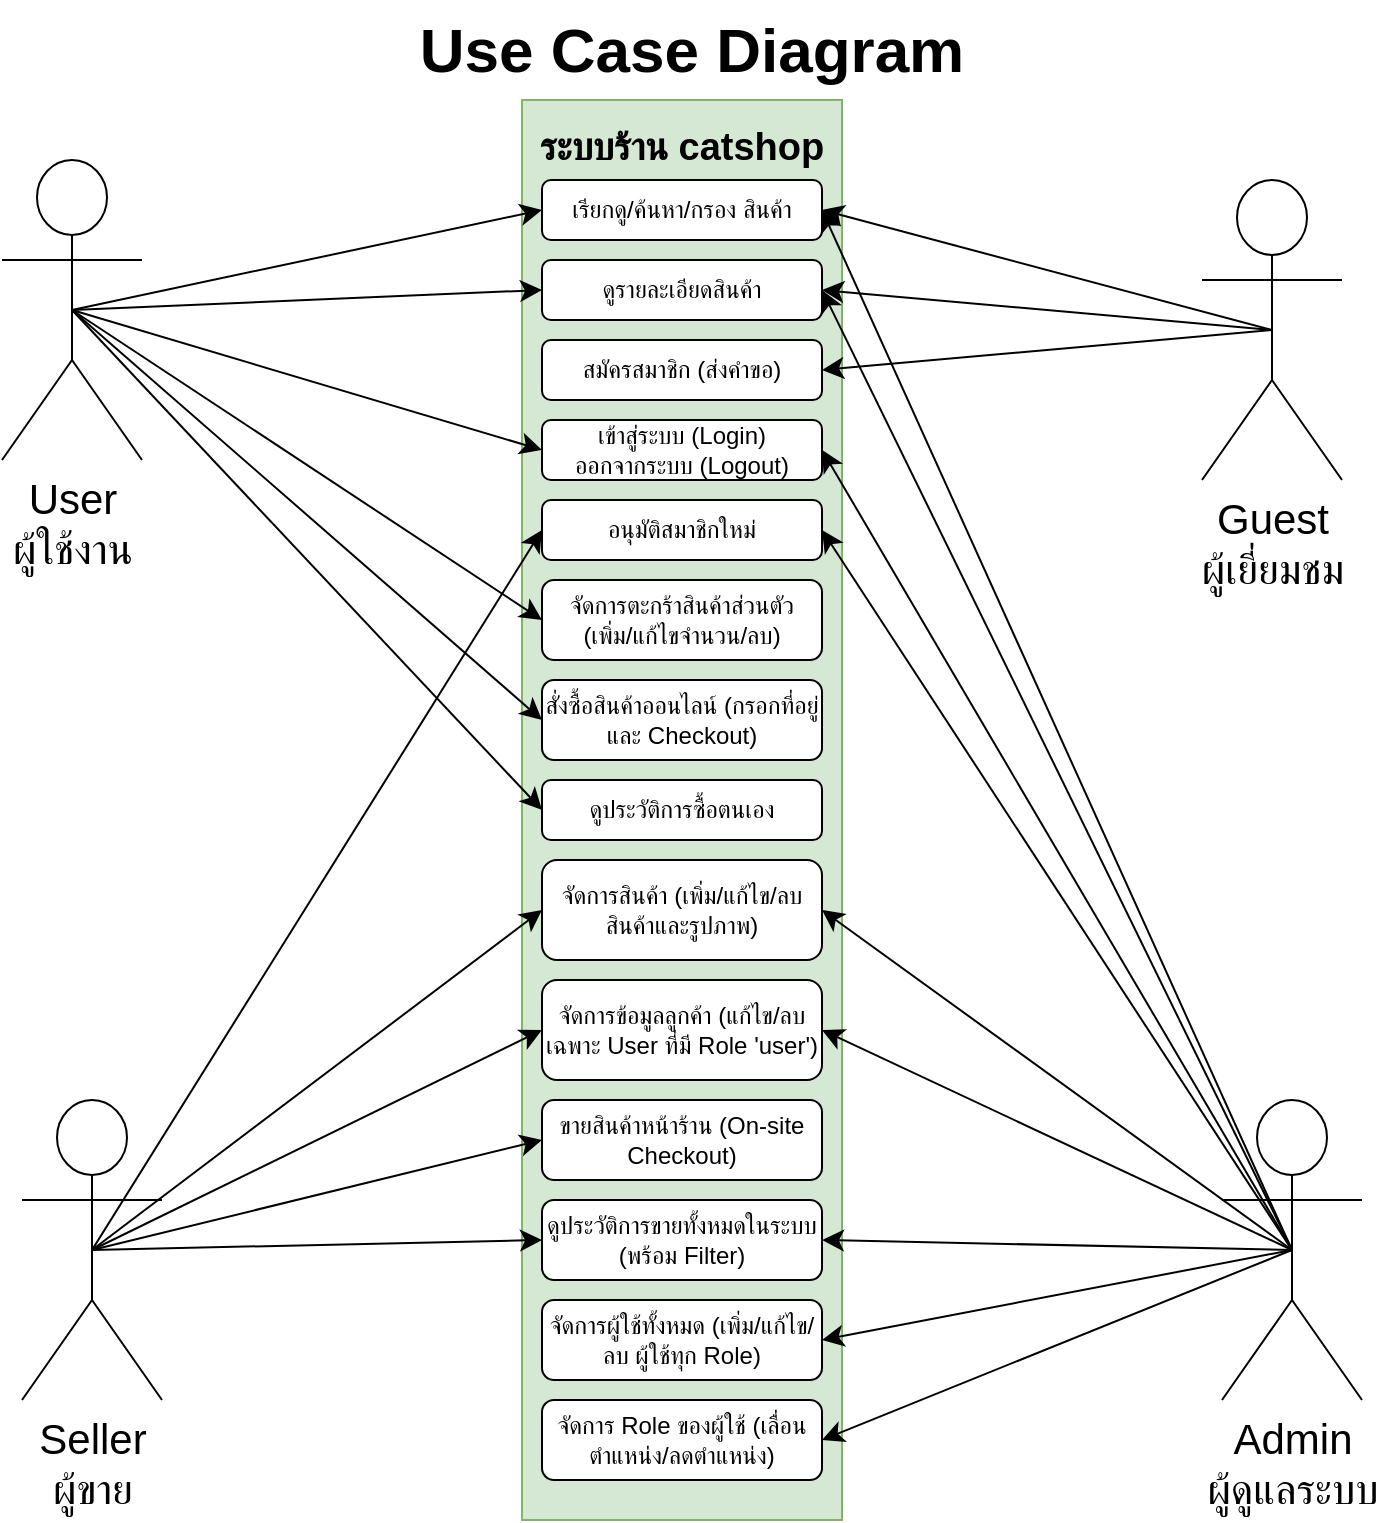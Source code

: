 <mxfile version="27.1.5">
  <diagram name="หน้า-1" id="2AGpKb87IijLBkCku7Oh">
    <mxGraphModel dx="1678" dy="1031" grid="0" gridSize="10" guides="1" tooltips="1" connect="1" arrows="1" fold="1" page="1" pageScale="1" pageWidth="827" pageHeight="1169" math="0" shadow="0">
      <root>
        <mxCell id="0" />
        <mxCell id="1" parent="0" />
        <mxCell id="xkX0i6Hbw-vF_SYj7XSF-1" value="&lt;font style=&quot;font-size: 19px;&quot;&gt;&lt;b&gt;ระบบร้าน catshop&lt;/b&gt;&lt;/font&gt;&lt;div&gt;&lt;br&gt;&lt;/div&gt;&lt;div&gt;&lt;br&gt;&lt;/div&gt;&lt;div&gt;&lt;br&gt;&lt;/div&gt;&lt;div&gt;&lt;br&gt;&lt;/div&gt;&lt;div&gt;&lt;br&gt;&lt;/div&gt;&lt;div&gt;&lt;br&gt;&lt;/div&gt;&lt;div&gt;&lt;br&gt;&lt;/div&gt;&lt;div&gt;&lt;br&gt;&lt;/div&gt;&lt;div&gt;&lt;br&gt;&lt;/div&gt;&lt;div&gt;&lt;br&gt;&lt;/div&gt;&lt;div&gt;&lt;br&gt;&lt;/div&gt;&lt;div&gt;&lt;br&gt;&lt;/div&gt;&lt;div&gt;&lt;br&gt;&lt;/div&gt;&lt;div&gt;&lt;br&gt;&lt;/div&gt;&lt;div&gt;&lt;br&gt;&lt;/div&gt;&lt;div&gt;&lt;br&gt;&lt;/div&gt;&lt;div&gt;&lt;br&gt;&lt;/div&gt;&lt;div&gt;&lt;br&gt;&lt;/div&gt;&lt;div&gt;&lt;br&gt;&lt;/div&gt;&lt;div&gt;&lt;br&gt;&lt;/div&gt;&lt;div&gt;&lt;br&gt;&lt;/div&gt;&lt;div&gt;&lt;br&gt;&lt;/div&gt;&lt;div&gt;&lt;br&gt;&lt;/div&gt;&lt;div&gt;&lt;br&gt;&lt;/div&gt;&lt;div&gt;&lt;br&gt;&lt;/div&gt;&lt;div&gt;&lt;br&gt;&lt;/div&gt;&lt;div&gt;&lt;br&gt;&lt;/div&gt;&lt;div&gt;&lt;br&gt;&lt;/div&gt;&lt;div&gt;&lt;br&gt;&lt;/div&gt;&lt;div&gt;&lt;br&gt;&lt;/div&gt;&lt;div&gt;&lt;br&gt;&lt;/div&gt;&lt;div&gt;&lt;br&gt;&lt;/div&gt;&lt;div&gt;&lt;br&gt;&lt;/div&gt;&lt;div&gt;&lt;br&gt;&lt;/div&gt;&lt;div&gt;&lt;br&gt;&lt;/div&gt;&lt;div&gt;&lt;br&gt;&lt;/div&gt;&lt;div&gt;&lt;br&gt;&lt;/div&gt;&lt;div&gt;&lt;br&gt;&lt;/div&gt;&lt;div&gt;&lt;br&gt;&lt;/div&gt;&lt;div&gt;&lt;br&gt;&lt;/div&gt;&lt;div&gt;&lt;br&gt;&lt;/div&gt;&lt;div&gt;&lt;br&gt;&lt;/div&gt;&lt;div&gt;&lt;br&gt;&lt;/div&gt;&lt;div&gt;&lt;br&gt;&lt;/div&gt;&lt;div&gt;&lt;br&gt;&lt;/div&gt;&lt;div&gt;&lt;br&gt;&lt;/div&gt;" style="rounded=0;whiteSpace=wrap;html=1;fillColor=#d5e8d4;strokeColor=#82b366;" vertex="1" parent="1">
          <mxGeometry x="300" y="140" width="160" height="710" as="geometry" />
        </mxCell>
        <mxCell id="xkX0i6Hbw-vF_SYj7XSF-2" value="จัดการตะกร้าสินค้าส่วนตัว (เพิ่ม/แก้ไขจำนวน/ลบ)" style="rounded=1;whiteSpace=wrap;html=1;" vertex="1" parent="1">
          <mxGeometry x="310" y="380" width="140" height="40" as="geometry" />
        </mxCell>
        <mxCell id="xkX0i6Hbw-vF_SYj7XSF-3" value="สั่งซื้อสินค้าออนไลน์ (กรอกที่อยู่และ Checkout)" style="rounded=1;whiteSpace=wrap;html=1;" vertex="1" parent="1">
          <mxGeometry x="310" y="430" width="140" height="40" as="geometry" />
        </mxCell>
        <mxCell id="xkX0i6Hbw-vF_SYj7XSF-4" value="ดูประวัติการซื้อตนเอง" style="rounded=1;whiteSpace=wrap;html=1;" vertex="1" parent="1">
          <mxGeometry x="310" y="480" width="140" height="30" as="geometry" />
        </mxCell>
        <mxCell id="xkX0i6Hbw-vF_SYj7XSF-5" value="จัดการสินค้า (เพิ่ม/แก้ไข/ลบ สินค้าและรูปภาพ)" style="rounded=1;whiteSpace=wrap;html=1;" vertex="1" parent="1">
          <mxGeometry x="310" y="520" width="140" height="50" as="geometry" />
        </mxCell>
        <mxCell id="xkX0i6Hbw-vF_SYj7XSF-6" value="จัดการข้อมูลลูกค้า (แก้ไข/ลบเฉพาะ User ที่มี Role &#39;user&#39;)" style="rounded=1;whiteSpace=wrap;html=1;" vertex="1" parent="1">
          <mxGeometry x="310" y="580" width="140" height="50" as="geometry" />
        </mxCell>
        <mxCell id="xkX0i6Hbw-vF_SYj7XSF-7" value="ขายสินค้าหน้าร้าน (On-site Checkout)" style="rounded=1;whiteSpace=wrap;html=1;" vertex="1" parent="1">
          <mxGeometry x="310" y="640" width="140" height="40" as="geometry" />
        </mxCell>
        <mxCell id="xkX0i6Hbw-vF_SYj7XSF-8" value="ดูประวัติการขายทั้งหมดในระบบ (พร้อม Filter)" style="rounded=1;whiteSpace=wrap;html=1;" vertex="1" parent="1">
          <mxGeometry x="310" y="690" width="140" height="40" as="geometry" />
        </mxCell>
        <mxCell id="xkX0i6Hbw-vF_SYj7XSF-9" value="จัดการผู้ใช้ทั้งหมด (เพิ่ม/แก้ไข/ลบ ผู้ใช้ทุก Role)" style="rounded=1;whiteSpace=wrap;html=1;" vertex="1" parent="1">
          <mxGeometry x="310" y="740" width="140" height="40" as="geometry" />
        </mxCell>
        <mxCell id="xkX0i6Hbw-vF_SYj7XSF-10" value="จัดการ Role ของผู้ใช้ (เลื่อนตำแหน่ง/ลดตำแหน่ง)" style="rounded=1;whiteSpace=wrap;html=1;" vertex="1" parent="1">
          <mxGeometry x="310" y="790" width="140" height="40" as="geometry" />
        </mxCell>
        <mxCell id="xkX0i6Hbw-vF_SYj7XSF-11" value="&lt;div&gt;เรียกดู/ค้นหา/กรอง สินค้า&lt;/div&gt;" style="rounded=1;whiteSpace=wrap;html=1;" vertex="1" parent="1">
          <mxGeometry x="310" y="180" width="140" height="30" as="geometry" />
        </mxCell>
        <mxCell id="xkX0i6Hbw-vF_SYj7XSF-12" value="&lt;div&gt;ดูรายละเอียดสินค้า&lt;/div&gt;" style="rounded=1;whiteSpace=wrap;html=1;" vertex="1" parent="1">
          <mxGeometry x="310" y="220" width="140" height="30" as="geometry" />
        </mxCell>
        <mxCell id="xkX0i6Hbw-vF_SYj7XSF-13" value="สมัครสมาชิก (ส่งคำขอ)" style="rounded=1;whiteSpace=wrap;html=1;" vertex="1" parent="1">
          <mxGeometry x="310" y="260" width="140" height="30" as="geometry" />
        </mxCell>
        <mxCell id="xkX0i6Hbw-vF_SYj7XSF-14" value="&lt;div&gt;เข้าสู่ระบบ (Login)&lt;/div&gt;&lt;div&gt;ออกจากระบบ (Logout)&lt;/div&gt;" style="rounded=1;whiteSpace=wrap;html=1;" vertex="1" parent="1">
          <mxGeometry x="310" y="300" width="140" height="30" as="geometry" />
        </mxCell>
        <mxCell id="xkX0i6Hbw-vF_SYj7XSF-15" value="อนุมัติสมาชิกใหม่" style="rounded=1;whiteSpace=wrap;html=1;" vertex="1" parent="1">
          <mxGeometry x="310" y="340" width="140" height="30" as="geometry" />
        </mxCell>
        <mxCell id="xkX0i6Hbw-vF_SYj7XSF-16" value="&lt;font style=&quot;font-size: 31px;&quot;&gt;&lt;b style=&quot;&quot;&gt;Use Case Diagram&lt;/b&gt;&lt;/font&gt;" style="text;html=1;align=center;verticalAlign=middle;whiteSpace=wrap;rounded=0;" vertex="1" parent="1">
          <mxGeometry x="230" y="90" width="310" height="50" as="geometry" />
        </mxCell>
        <mxCell id="xkX0i6Hbw-vF_SYj7XSF-37" style="edgeStyle=none;curved=1;rounded=0;orthogonalLoop=1;jettySize=auto;html=1;exitX=0.5;exitY=0.5;exitDx=0;exitDy=0;exitPerimeter=0;entryX=0;entryY=0.5;entryDx=0;entryDy=0;fontSize=12;startSize=8;endSize=8;" edge="1" parent="1" source="xkX0i6Hbw-vF_SYj7XSF-17" target="xkX0i6Hbw-vF_SYj7XSF-11">
          <mxGeometry relative="1" as="geometry" />
        </mxCell>
        <mxCell id="xkX0i6Hbw-vF_SYj7XSF-38" style="edgeStyle=none;curved=1;rounded=0;orthogonalLoop=1;jettySize=auto;html=1;exitX=0.5;exitY=0.5;exitDx=0;exitDy=0;exitPerimeter=0;entryX=0;entryY=0.5;entryDx=0;entryDy=0;fontSize=12;startSize=8;endSize=8;" edge="1" parent="1" source="xkX0i6Hbw-vF_SYj7XSF-17" target="xkX0i6Hbw-vF_SYj7XSF-12">
          <mxGeometry relative="1" as="geometry" />
        </mxCell>
        <mxCell id="xkX0i6Hbw-vF_SYj7XSF-39" style="edgeStyle=none;curved=1;rounded=0;orthogonalLoop=1;jettySize=auto;html=1;exitX=0.5;exitY=0.5;exitDx=0;exitDy=0;exitPerimeter=0;entryX=0;entryY=0.5;entryDx=0;entryDy=0;fontSize=12;startSize=8;endSize=8;" edge="1" parent="1" source="xkX0i6Hbw-vF_SYj7XSF-17" target="xkX0i6Hbw-vF_SYj7XSF-14">
          <mxGeometry relative="1" as="geometry" />
        </mxCell>
        <mxCell id="xkX0i6Hbw-vF_SYj7XSF-47" style="edgeStyle=none;curved=1;rounded=0;orthogonalLoop=1;jettySize=auto;html=1;exitX=0.5;exitY=0.5;exitDx=0;exitDy=0;exitPerimeter=0;entryX=0;entryY=0.5;entryDx=0;entryDy=0;fontSize=12;startSize=8;endSize=8;" edge="1" parent="1" source="xkX0i6Hbw-vF_SYj7XSF-17" target="xkX0i6Hbw-vF_SYj7XSF-2">
          <mxGeometry relative="1" as="geometry" />
        </mxCell>
        <mxCell id="xkX0i6Hbw-vF_SYj7XSF-48" style="edgeStyle=none;curved=1;rounded=0;orthogonalLoop=1;jettySize=auto;html=1;exitX=0.5;exitY=0.5;exitDx=0;exitDy=0;exitPerimeter=0;entryX=0;entryY=0.5;entryDx=0;entryDy=0;fontSize=12;startSize=8;endSize=8;" edge="1" parent="1" source="xkX0i6Hbw-vF_SYj7XSF-17" target="xkX0i6Hbw-vF_SYj7XSF-3">
          <mxGeometry relative="1" as="geometry" />
        </mxCell>
        <mxCell id="xkX0i6Hbw-vF_SYj7XSF-49" style="edgeStyle=none;curved=1;rounded=0;orthogonalLoop=1;jettySize=auto;html=1;exitX=0.5;exitY=0.5;exitDx=0;exitDy=0;exitPerimeter=0;entryX=0;entryY=0.5;entryDx=0;entryDy=0;fontSize=12;startSize=8;endSize=8;" edge="1" parent="1" source="xkX0i6Hbw-vF_SYj7XSF-17" target="xkX0i6Hbw-vF_SYj7XSF-4">
          <mxGeometry relative="1" as="geometry" />
        </mxCell>
        <mxCell id="xkX0i6Hbw-vF_SYj7XSF-17" value="&lt;font style=&quot;font-size: 21px;&quot;&gt;User&lt;br&gt;ผู้ใช้งาน&lt;/font&gt;" style="shape=umlActor;verticalLabelPosition=bottom;verticalAlign=top;html=1;outlineConnect=0;" vertex="1" parent="1">
          <mxGeometry x="40" y="170" width="70" height="150" as="geometry" />
        </mxCell>
        <mxCell id="xkX0i6Hbw-vF_SYj7XSF-25" style="edgeStyle=none;curved=1;rounded=0;orthogonalLoop=1;jettySize=auto;html=1;exitX=0.5;exitY=0.5;exitDx=0;exitDy=0;exitPerimeter=0;entryX=1;entryY=0.5;entryDx=0;entryDy=0;fontSize=12;startSize=8;endSize=8;" edge="1" parent="1" source="xkX0i6Hbw-vF_SYj7XSF-18" target="xkX0i6Hbw-vF_SYj7XSF-11">
          <mxGeometry relative="1" as="geometry" />
        </mxCell>
        <mxCell id="xkX0i6Hbw-vF_SYj7XSF-26" style="edgeStyle=none;curved=1;rounded=0;orthogonalLoop=1;jettySize=auto;html=1;exitX=0.5;exitY=0.5;exitDx=0;exitDy=0;exitPerimeter=0;entryX=1;entryY=0.5;entryDx=0;entryDy=0;fontSize=12;startSize=8;endSize=8;" edge="1" parent="1" source="xkX0i6Hbw-vF_SYj7XSF-18" target="xkX0i6Hbw-vF_SYj7XSF-12">
          <mxGeometry relative="1" as="geometry" />
        </mxCell>
        <mxCell id="xkX0i6Hbw-vF_SYj7XSF-27" style="edgeStyle=none;curved=1;rounded=0;orthogonalLoop=1;jettySize=auto;html=1;exitX=0.5;exitY=0.5;exitDx=0;exitDy=0;exitPerimeter=0;entryX=1;entryY=0.5;entryDx=0;entryDy=0;fontSize=12;startSize=8;endSize=8;" edge="1" parent="1" source="xkX0i6Hbw-vF_SYj7XSF-18" target="xkX0i6Hbw-vF_SYj7XSF-15">
          <mxGeometry relative="1" as="geometry" />
        </mxCell>
        <mxCell id="xkX0i6Hbw-vF_SYj7XSF-28" style="edgeStyle=none;curved=1;rounded=0;orthogonalLoop=1;jettySize=auto;html=1;exitX=0.5;exitY=0.5;exitDx=0;exitDy=0;exitPerimeter=0;entryX=1;entryY=0.5;entryDx=0;entryDy=0;fontSize=12;startSize=8;endSize=8;" edge="1" parent="1" source="xkX0i6Hbw-vF_SYj7XSF-18" target="xkX0i6Hbw-vF_SYj7XSF-5">
          <mxGeometry relative="1" as="geometry" />
        </mxCell>
        <mxCell id="xkX0i6Hbw-vF_SYj7XSF-29" style="edgeStyle=none;curved=1;rounded=0;orthogonalLoop=1;jettySize=auto;html=1;exitX=0.5;exitY=0.5;exitDx=0;exitDy=0;exitPerimeter=0;entryX=1;entryY=0.5;entryDx=0;entryDy=0;fontSize=12;startSize=8;endSize=8;" edge="1" parent="1" source="xkX0i6Hbw-vF_SYj7XSF-18" target="xkX0i6Hbw-vF_SYj7XSF-6">
          <mxGeometry relative="1" as="geometry" />
        </mxCell>
        <mxCell id="xkX0i6Hbw-vF_SYj7XSF-30" style="edgeStyle=none;curved=1;rounded=0;orthogonalLoop=1;jettySize=auto;html=1;exitX=0.5;exitY=0.5;exitDx=0;exitDy=0;exitPerimeter=0;entryX=1;entryY=0.5;entryDx=0;entryDy=0;fontSize=12;startSize=8;endSize=8;" edge="1" parent="1" source="xkX0i6Hbw-vF_SYj7XSF-18" target="xkX0i6Hbw-vF_SYj7XSF-8">
          <mxGeometry relative="1" as="geometry" />
        </mxCell>
        <mxCell id="xkX0i6Hbw-vF_SYj7XSF-31" style="edgeStyle=none;curved=1;rounded=0;orthogonalLoop=1;jettySize=auto;html=1;exitX=0.5;exitY=0.5;exitDx=0;exitDy=0;exitPerimeter=0;entryX=1;entryY=0.5;entryDx=0;entryDy=0;fontSize=12;startSize=8;endSize=8;" edge="1" parent="1" source="xkX0i6Hbw-vF_SYj7XSF-18" target="xkX0i6Hbw-vF_SYj7XSF-9">
          <mxGeometry relative="1" as="geometry" />
        </mxCell>
        <mxCell id="xkX0i6Hbw-vF_SYj7XSF-32" style="edgeStyle=none;curved=1;rounded=0;orthogonalLoop=1;jettySize=auto;html=1;exitX=0.5;exitY=0.5;exitDx=0;exitDy=0;exitPerimeter=0;entryX=1;entryY=0.5;entryDx=0;entryDy=0;fontSize=12;startSize=8;endSize=8;" edge="1" parent="1" source="xkX0i6Hbw-vF_SYj7XSF-18" target="xkX0i6Hbw-vF_SYj7XSF-10">
          <mxGeometry relative="1" as="geometry" />
        </mxCell>
        <mxCell id="xkX0i6Hbw-vF_SYj7XSF-40" style="edgeStyle=none;curved=1;rounded=0;orthogonalLoop=1;jettySize=auto;html=1;exitX=0.5;exitY=0.5;exitDx=0;exitDy=0;exitPerimeter=0;entryX=1;entryY=0.5;entryDx=0;entryDy=0;fontSize=12;startSize=8;endSize=8;" edge="1" parent="1" source="xkX0i6Hbw-vF_SYj7XSF-18" target="xkX0i6Hbw-vF_SYj7XSF-14">
          <mxGeometry relative="1" as="geometry" />
        </mxCell>
        <mxCell id="xkX0i6Hbw-vF_SYj7XSF-18" value="&lt;font style=&quot;font-size: 21px;&quot;&gt;Admin&lt;br&gt;ผู้ดูแลระบบ&lt;/font&gt;" style="shape=umlActor;verticalLabelPosition=bottom;verticalAlign=top;html=1;outlineConnect=0;" vertex="1" parent="1">
          <mxGeometry x="650" y="640" width="70" height="150" as="geometry" />
        </mxCell>
        <mxCell id="xkX0i6Hbw-vF_SYj7XSF-41" style="edgeStyle=none;curved=1;rounded=0;orthogonalLoop=1;jettySize=auto;html=1;exitX=0.5;exitY=0.5;exitDx=0;exitDy=0;exitPerimeter=0;entryX=0;entryY=0.5;entryDx=0;entryDy=0;fontSize=12;startSize=8;endSize=8;" edge="1" parent="1" source="xkX0i6Hbw-vF_SYj7XSF-19" target="xkX0i6Hbw-vF_SYj7XSF-15">
          <mxGeometry relative="1" as="geometry" />
        </mxCell>
        <mxCell id="xkX0i6Hbw-vF_SYj7XSF-43" style="edgeStyle=none;curved=1;rounded=0;orthogonalLoop=1;jettySize=auto;html=1;exitX=0.5;exitY=0.5;exitDx=0;exitDy=0;exitPerimeter=0;entryX=0;entryY=0.5;entryDx=0;entryDy=0;fontSize=12;startSize=8;endSize=8;" edge="1" parent="1" source="xkX0i6Hbw-vF_SYj7XSF-19" target="xkX0i6Hbw-vF_SYj7XSF-5">
          <mxGeometry relative="1" as="geometry" />
        </mxCell>
        <mxCell id="xkX0i6Hbw-vF_SYj7XSF-44" style="edgeStyle=none;curved=1;rounded=0;orthogonalLoop=1;jettySize=auto;html=1;exitX=0.5;exitY=0.5;exitDx=0;exitDy=0;exitPerimeter=0;entryX=0;entryY=0.5;entryDx=0;entryDy=0;fontSize=12;startSize=8;endSize=8;" edge="1" parent="1" source="xkX0i6Hbw-vF_SYj7XSF-19" target="xkX0i6Hbw-vF_SYj7XSF-6">
          <mxGeometry relative="1" as="geometry" />
        </mxCell>
        <mxCell id="xkX0i6Hbw-vF_SYj7XSF-45" style="edgeStyle=none;curved=1;rounded=0;orthogonalLoop=1;jettySize=auto;html=1;exitX=0.5;exitY=0.5;exitDx=0;exitDy=0;exitPerimeter=0;entryX=0;entryY=0.5;entryDx=0;entryDy=0;fontSize=12;startSize=8;endSize=8;" edge="1" parent="1" source="xkX0i6Hbw-vF_SYj7XSF-19" target="xkX0i6Hbw-vF_SYj7XSF-7">
          <mxGeometry relative="1" as="geometry" />
        </mxCell>
        <mxCell id="xkX0i6Hbw-vF_SYj7XSF-46" style="edgeStyle=none;curved=1;rounded=0;orthogonalLoop=1;jettySize=auto;html=1;exitX=0.5;exitY=0.5;exitDx=0;exitDy=0;exitPerimeter=0;entryX=0;entryY=0.5;entryDx=0;entryDy=0;fontSize=12;startSize=8;endSize=8;" edge="1" parent="1" source="xkX0i6Hbw-vF_SYj7XSF-19" target="xkX0i6Hbw-vF_SYj7XSF-8">
          <mxGeometry relative="1" as="geometry" />
        </mxCell>
        <mxCell id="xkX0i6Hbw-vF_SYj7XSF-19" value="&lt;font style=&quot;font-size: 21px;&quot;&gt;Seller&lt;br&gt;ผู้ขาย&lt;/font&gt;" style="shape=umlActor;verticalLabelPosition=bottom;verticalAlign=top;html=1;outlineConnect=0;" vertex="1" parent="1">
          <mxGeometry x="50" y="640" width="70" height="150" as="geometry" />
        </mxCell>
        <mxCell id="xkX0i6Hbw-vF_SYj7XSF-34" style="edgeStyle=none;curved=1;rounded=0;orthogonalLoop=1;jettySize=auto;html=1;exitX=0.5;exitY=0.5;exitDx=0;exitDy=0;exitPerimeter=0;entryX=1;entryY=0.5;entryDx=0;entryDy=0;fontSize=12;startSize=8;endSize=8;" edge="1" parent="1" source="xkX0i6Hbw-vF_SYj7XSF-22" target="xkX0i6Hbw-vF_SYj7XSF-11">
          <mxGeometry relative="1" as="geometry" />
        </mxCell>
        <mxCell id="xkX0i6Hbw-vF_SYj7XSF-35" style="edgeStyle=none;curved=1;rounded=0;orthogonalLoop=1;jettySize=auto;html=1;exitX=0.5;exitY=0.5;exitDx=0;exitDy=0;exitPerimeter=0;entryX=1;entryY=0.5;entryDx=0;entryDy=0;fontSize=12;startSize=8;endSize=8;" edge="1" parent="1" source="xkX0i6Hbw-vF_SYj7XSF-22" target="xkX0i6Hbw-vF_SYj7XSF-12">
          <mxGeometry relative="1" as="geometry" />
        </mxCell>
        <mxCell id="xkX0i6Hbw-vF_SYj7XSF-36" style="edgeStyle=none;curved=1;rounded=0;orthogonalLoop=1;jettySize=auto;html=1;exitX=0.5;exitY=0.5;exitDx=0;exitDy=0;exitPerimeter=0;entryX=1;entryY=0.5;entryDx=0;entryDy=0;fontSize=12;startSize=8;endSize=8;" edge="1" parent="1" source="xkX0i6Hbw-vF_SYj7XSF-22" target="xkX0i6Hbw-vF_SYj7XSF-13">
          <mxGeometry relative="1" as="geometry" />
        </mxCell>
        <mxCell id="xkX0i6Hbw-vF_SYj7XSF-22" value="&lt;font style=&quot;font-size: 21px;&quot;&gt;Guest&lt;br&gt;ผู้เยี่ยมชม&lt;/font&gt;" style="shape=umlActor;verticalLabelPosition=bottom;verticalAlign=top;html=1;outlineConnect=0;" vertex="1" parent="1">
          <mxGeometry x="640" y="180" width="70" height="150" as="geometry" />
        </mxCell>
      </root>
    </mxGraphModel>
  </diagram>
</mxfile>
